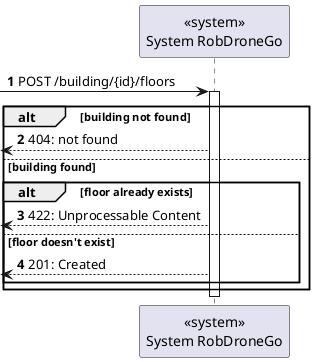 @startuml
autonumber

participant "<<system>>\nSystem RobDroneGo" as sys

[-> sys: POST /building/{id}/floors

activate sys
alt building not found
    [<--sys : 404: not found
else building found
    alt floor already exists
        [<--sys : 422: Unprocessable Content
    else floor doesn't exist
        [<--sys : 201: Created
    end
end
deactivate sys


@enduml

